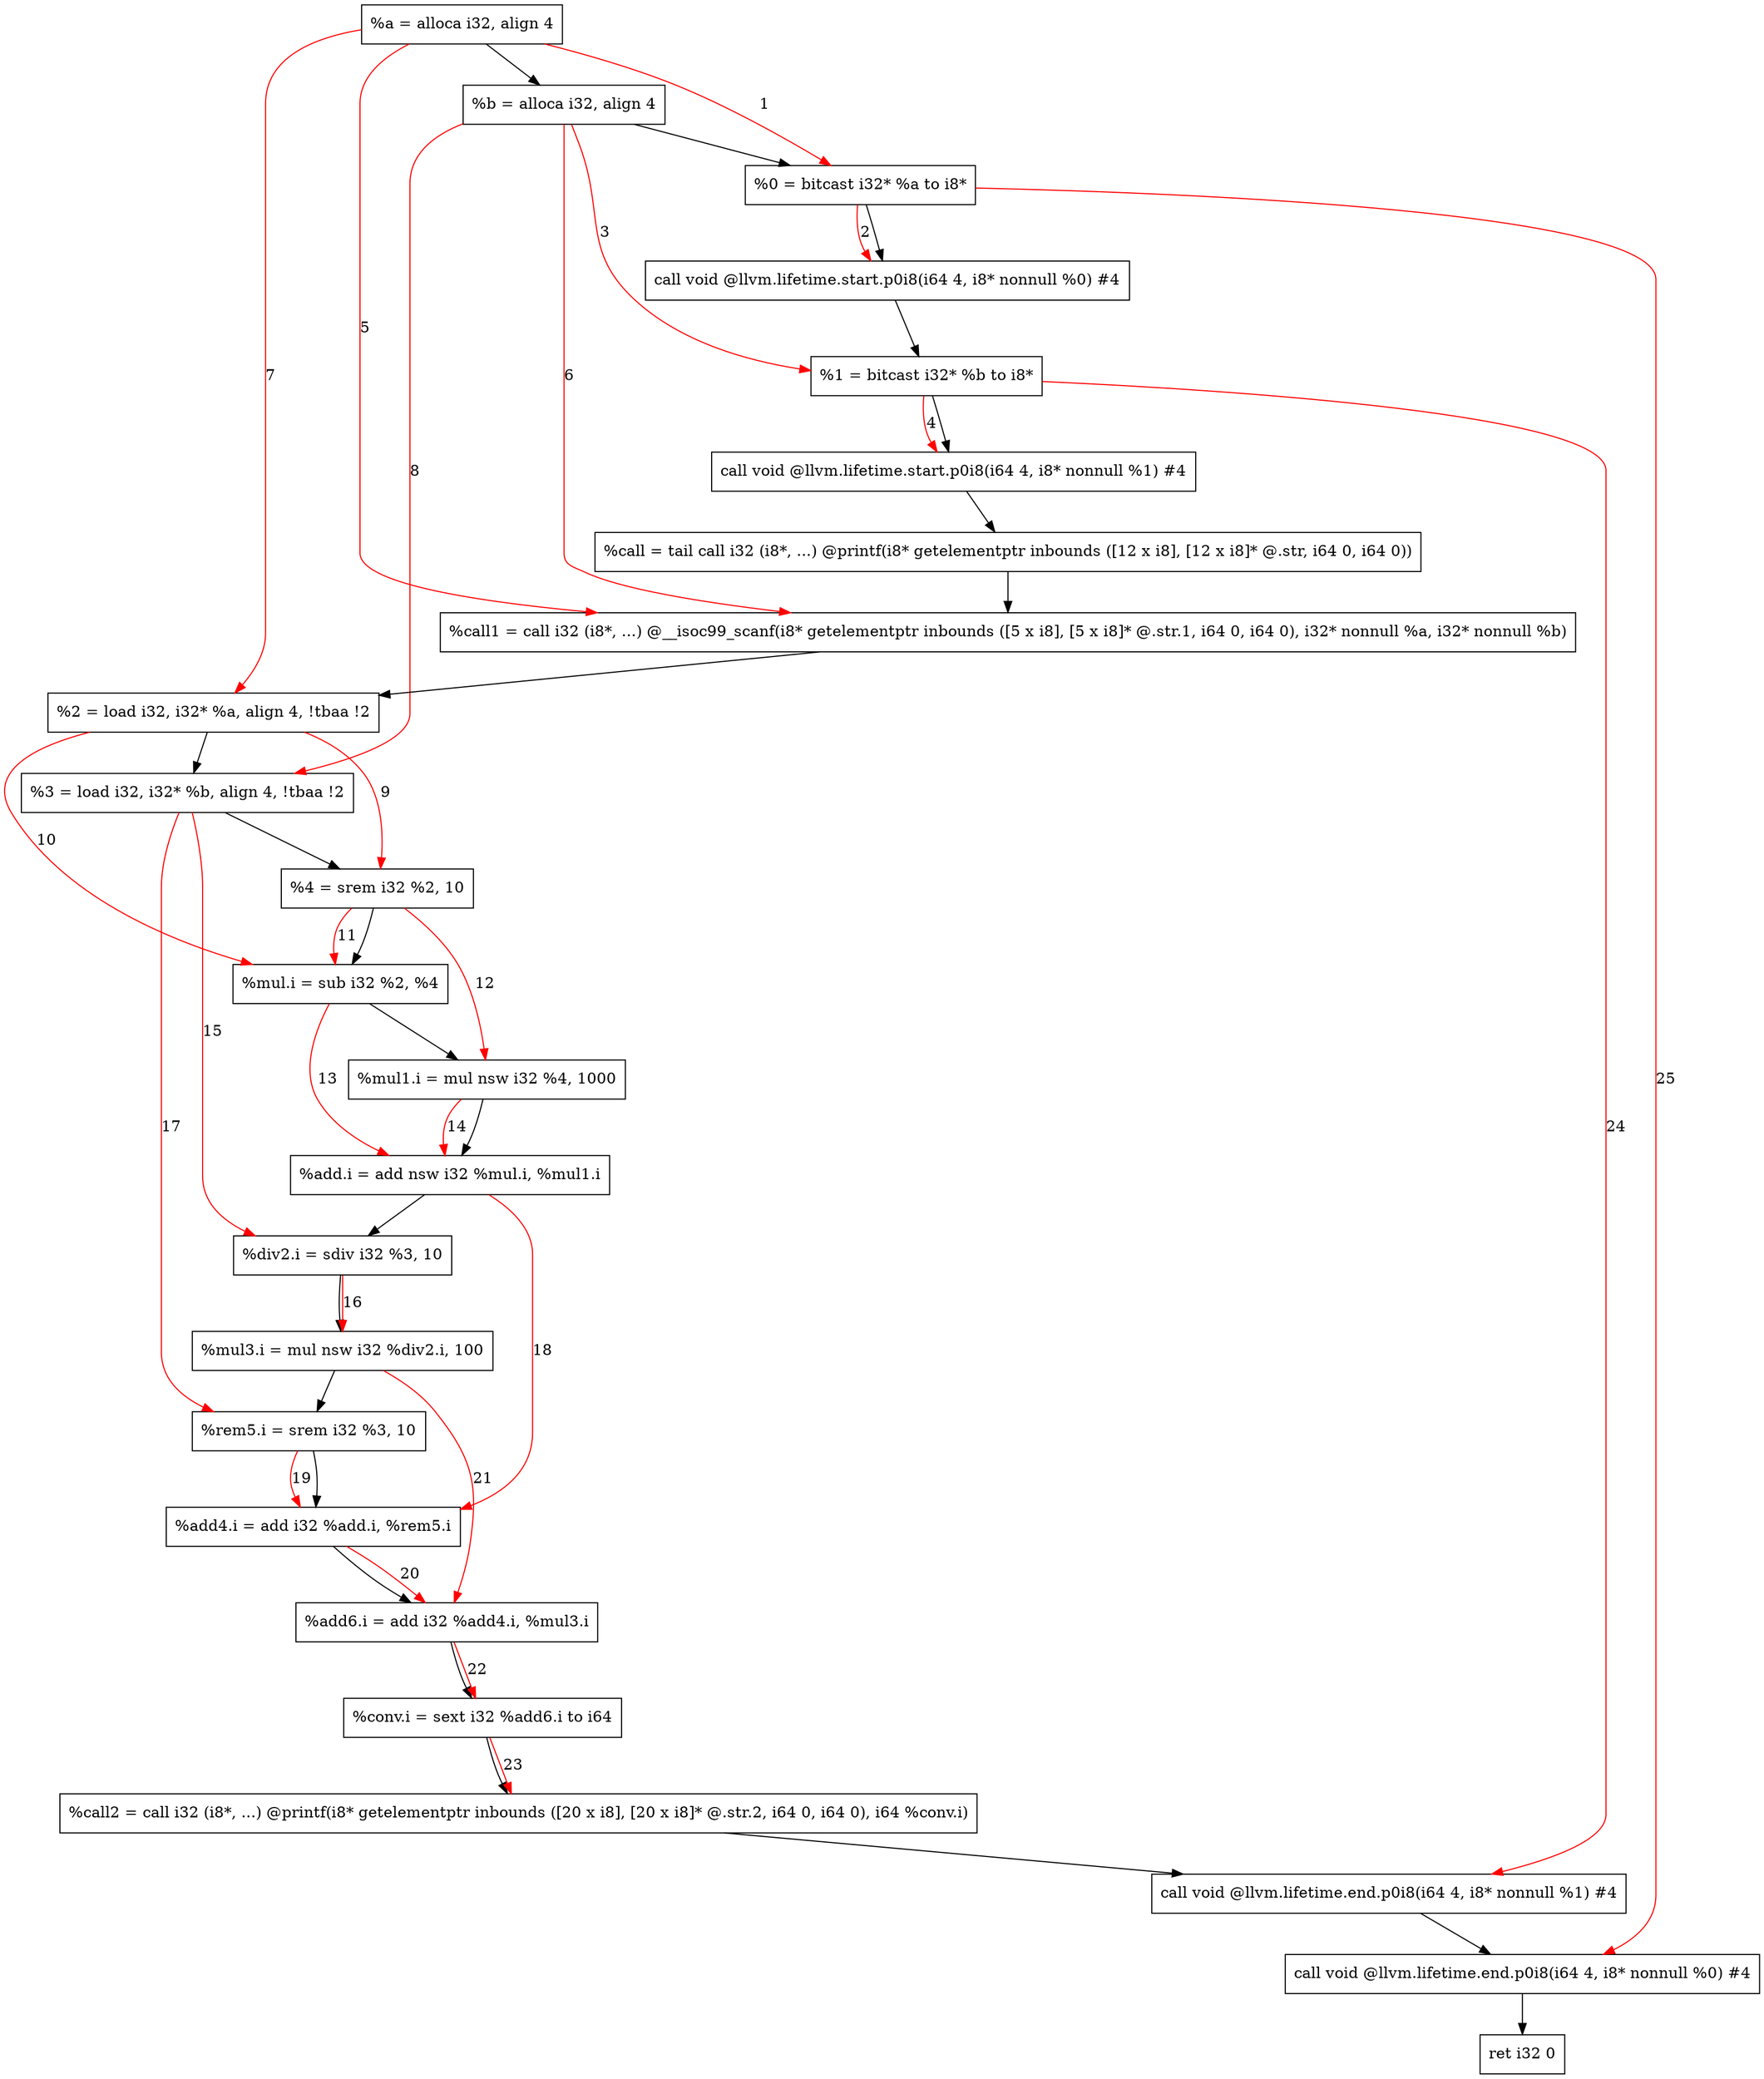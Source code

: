 digraph "CDFG for'main' function" {
	Node0x55e359444a98[shape=record, label="  %a = alloca i32, align 4"]
	Node0x55e359444b48[shape=record, label="  %b = alloca i32, align 4"]
	Node0x55e359444bc8[shape=record, label="  %0 = bitcast i32* %a to i8*"]
	Node0x55e359444fd8[shape=record, label="  call void @llvm.lifetime.start.p0i8(i64 4, i8* nonnull %0) #4"]
	Node0x55e3594450b8[shape=record, label="  %1 = bitcast i32* %b to i8*"]
	Node0x55e3594451b8[shape=record, label="  call void @llvm.lifetime.start.p0i8(i64 4, i8* nonnull %1) #4"]
	Node0x55e359445580[shape=record, label="  %call = tail call i32 (i8*, ...) @printf(i8* getelementptr inbounds ([12 x i8], [12 x i8]* @.str, i64 0, i64 0))"]
	Node0x55e359445830[shape=record, label="  %call1 = call i32 (i8*, ...) @__isoc99_scanf(i8* getelementptr inbounds ([5 x i8], [5 x i8]* @.str.1, i64 0, i64 0), i32* nonnull %a, i32* nonnull %b)"]
	Node0x55e3594458e8[shape=record, label="  %2 = load i32, i32* %a, align 4, !tbaa !2"]
	Node0x55e359445a18[shape=record, label="  %3 = load i32, i32* %b, align 4, !tbaa !2"]
	Node0x55e3594460a0[shape=record, label="  %4 = srem i32 %2, 10"]
	Node0x55e359446160[shape=record, label="  %mul.i = sub i32 %2, %4"]
	Node0x55e3594461d0[shape=record, label="  %mul1.i = mul nsw i32 %4, 1000"]
	Node0x55e359446260[shape=record, label="  %add.i = add nsw i32 %mul.i, %mul1.i"]
	Node0x55e3594462f0[shape=record, label="  %div2.i = sdiv i32 %3, 10"]
	Node0x55e359446380[shape=record, label="  %mul3.i = mul nsw i32 %div2.i, 100"]
	Node0x55e359446410[shape=record, label="  %rem5.i = srem i32 %3, 10"]
	Node0x55e3594464a0[shape=record, label="  %add4.i = add i32 %add.i, %rem5.i"]
	Node0x55e359446530[shape=record, label="  %add6.i = add i32 %add4.i, %mul3.i"]
	Node0x55e359446748[shape=record, label="  %conv.i = sext i32 %add6.i to i64"]
	Node0x55e359446898[shape=record, label="  %call2 = call i32 (i8*, ...) @printf(i8* getelementptr inbounds ([20 x i8], [20 x i8]* @.str.2, i64 0, i64 0), i64 %conv.i)"]
	Node0x55e359446b38[shape=record, label="  call void @llvm.lifetime.end.p0i8(i64 4, i8* nonnull %1) #4"]
	Node0x55e359446c98[shape=record, label="  call void @llvm.lifetime.end.p0i8(i64 4, i8* nonnull %0) #4"]
	Node0x55e359446d58[shape=record, label="  ret i32 0"]
	Node0x55e359444a98 -> Node0x55e359444b48
	Node0x55e359444b48 -> Node0x55e359444bc8
	Node0x55e359444bc8 -> Node0x55e359444fd8
	Node0x55e359444fd8 -> Node0x55e3594450b8
	Node0x55e3594450b8 -> Node0x55e3594451b8
	Node0x55e3594451b8 -> Node0x55e359445580
	Node0x55e359445580 -> Node0x55e359445830
	Node0x55e359445830 -> Node0x55e3594458e8
	Node0x55e3594458e8 -> Node0x55e359445a18
	Node0x55e359445a18 -> Node0x55e3594460a0
	Node0x55e3594460a0 -> Node0x55e359446160
	Node0x55e359446160 -> Node0x55e3594461d0
	Node0x55e3594461d0 -> Node0x55e359446260
	Node0x55e359446260 -> Node0x55e3594462f0
	Node0x55e3594462f0 -> Node0x55e359446380
	Node0x55e359446380 -> Node0x55e359446410
	Node0x55e359446410 -> Node0x55e3594464a0
	Node0x55e3594464a0 -> Node0x55e359446530
	Node0x55e359446530 -> Node0x55e359446748
	Node0x55e359446748 -> Node0x55e359446898
	Node0x55e359446898 -> Node0x55e359446b38
	Node0x55e359446b38 -> Node0x55e359446c98
	Node0x55e359446c98 -> Node0x55e359446d58
edge [color=red]
	Node0x55e359444a98 -> Node0x55e359444bc8[label="1"]
	Node0x55e359444bc8 -> Node0x55e359444fd8[label="2"]
	Node0x55e359444b48 -> Node0x55e3594450b8[label="3"]
	Node0x55e3594450b8 -> Node0x55e3594451b8[label="4"]
	Node0x55e359444a98 -> Node0x55e359445830[label="5"]
	Node0x55e359444b48 -> Node0x55e359445830[label="6"]
	Node0x55e359444a98 -> Node0x55e3594458e8[label="7"]
	Node0x55e359444b48 -> Node0x55e359445a18[label="8"]
	Node0x55e3594458e8 -> Node0x55e3594460a0[label="9"]
	Node0x55e3594458e8 -> Node0x55e359446160[label="10"]
	Node0x55e3594460a0 -> Node0x55e359446160[label="11"]
	Node0x55e3594460a0 -> Node0x55e3594461d0[label="12"]
	Node0x55e359446160 -> Node0x55e359446260[label="13"]
	Node0x55e3594461d0 -> Node0x55e359446260[label="14"]
	Node0x55e359445a18 -> Node0x55e3594462f0[label="15"]
	Node0x55e3594462f0 -> Node0x55e359446380[label="16"]
	Node0x55e359445a18 -> Node0x55e359446410[label="17"]
	Node0x55e359446260 -> Node0x55e3594464a0[label="18"]
	Node0x55e359446410 -> Node0x55e3594464a0[label="19"]
	Node0x55e3594464a0 -> Node0x55e359446530[label="20"]
	Node0x55e359446380 -> Node0x55e359446530[label="21"]
	Node0x55e359446530 -> Node0x55e359446748[label="22"]
	Node0x55e359446748 -> Node0x55e359446898[label="23"]
	Node0x55e3594450b8 -> Node0x55e359446b38[label="24"]
	Node0x55e359444bc8 -> Node0x55e359446c98[label="25"]
}
